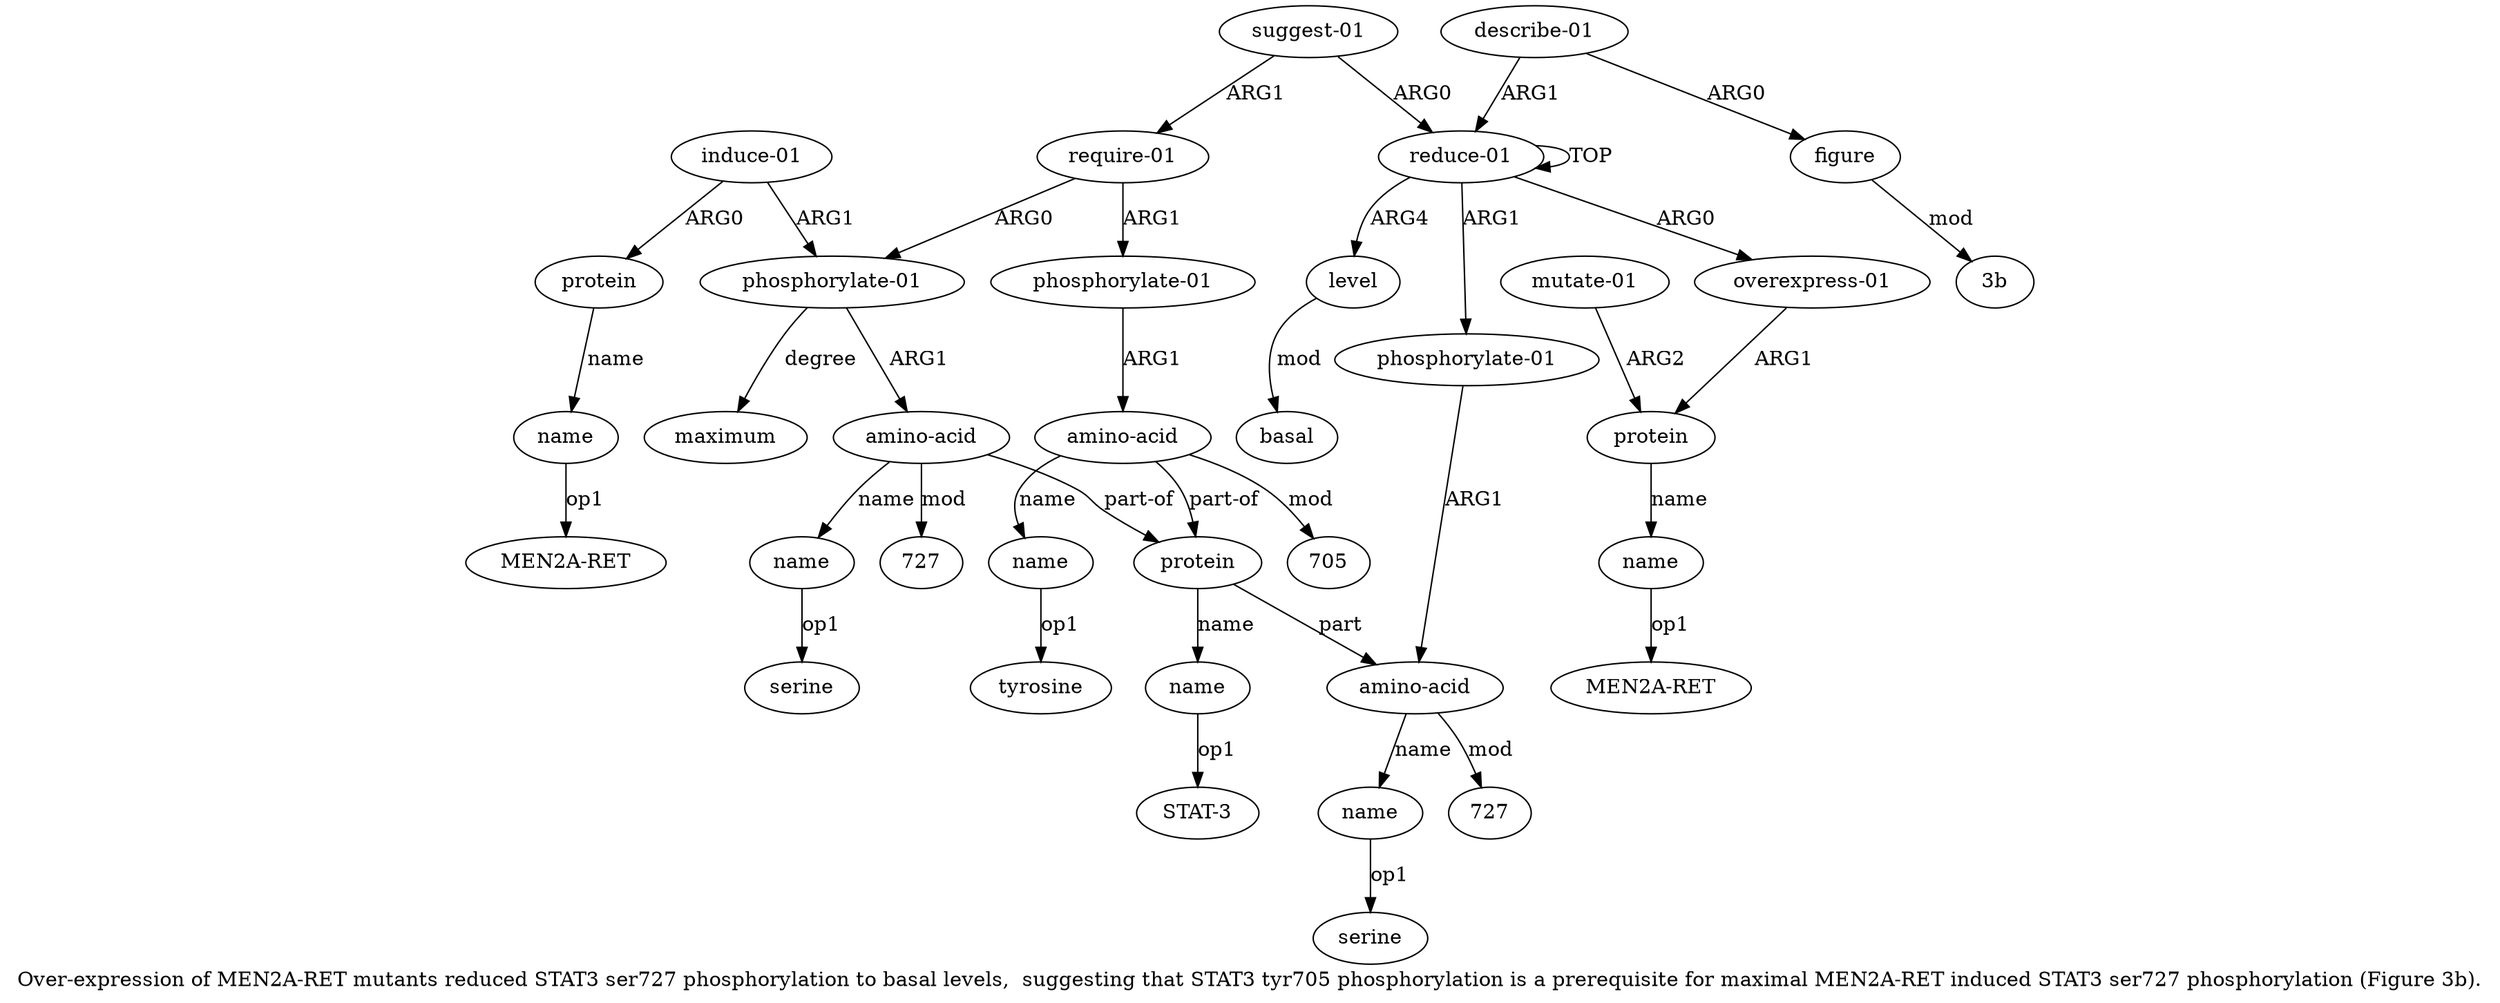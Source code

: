 digraph  {
	graph [label="Over-expression of MEN2A-RET mutants reduced STAT3 ser727 phosphorylation to basal levels,  suggesting that STAT3 tyr705 phosphorylation \
is a prerequisite for maximal MEN2A-RET induced STAT3 ser727 phosphorylation (Figure 3b)."];
	node [label="\N"];
	a20	 [color=black,
		gold_ind=20,
		gold_label=name,
		label=name,
		test_ind=20,
		test_label=name];
	"a20 MEN2A-RET"	 [color=black,
		gold_ind=-1,
		gold_label="MEN2A-RET",
		label="MEN2A-RET",
		test_ind=-1,
		test_label="MEN2A-RET"];
	a20 -> "a20 MEN2A-RET" [key=0,
	color=black,
	gold_label=op1,
	label=op1,
	test_label=op1];
a21 [color=black,
	gold_ind=21,
	gold_label="phosphorylate-01",
	label="phosphorylate-01",
	test_ind=21,
	test_label="phosphorylate-01"];
a22 [color=black,
	gold_ind=22,
	gold_label="amino-acid",
	label="amino-acid",
	test_ind=22,
	test_label="amino-acid"];
a21 -> a22 [key=0,
color=black,
gold_label=ARG1,
label=ARG1,
test_label=ARG1];
a23 [color=black,
gold_ind=23,
gold_label=name,
label=name,
test_ind=23,
test_label=name];
a22 -> a23 [key=0,
color=black,
gold_label=name,
label=name,
test_label=name];
"a22 705" [color=black,
gold_ind=-1,
gold_label=705,
label=705,
test_ind=-1,
test_label=705];
a22 -> "a22 705" [key=0,
color=black,
gold_label=mod,
label=mod,
test_label=mod];
a8 [color=black,
gold_ind=8,
gold_label=protein,
label=protein,
test_ind=8,
test_label=protein];
a22 -> a8 [key=0,
color=black,
gold_label="part-of",
label="part-of",
test_label="part-of"];
"a23 tyrosine" [color=black,
gold_ind=-1,
gold_label=tyrosine,
label=tyrosine,
test_ind=-1,
test_label=tyrosine];
a23 -> "a23 tyrosine" [key=0,
color=black,
gold_label=op1,
label=op1,
test_label=op1];
a24 [color=black,
gold_ind=24,
gold_label="describe-01",
label="describe-01",
test_ind=24,
test_label="describe-01"];
a25 [color=black,
gold_ind=25,
gold_label=figure,
label=figure,
test_ind=25,
test_label=figure];
a24 -> a25 [key=0,
color=black,
gold_label=ARG0,
label=ARG0,
test_label=ARG0];
a0 [color=black,
gold_ind=0,
gold_label="reduce-01",
label="reduce-01",
test_ind=0,
test_label="reduce-01"];
a24 -> a0 [key=0,
color=black,
gold_label=ARG1,
label=ARG1,
test_label=ARG1];
"a25 3b" [color=black,
gold_ind=-1,
gold_label="3b",
label="3b",
test_ind=-1,
test_label="3b"];
a25 -> "a25 3b" [key=0,
color=black,
gold_label=mod,
label=mod,
test_label=mod];
"a16 serine" [color=black,
gold_ind=-1,
gold_label=serine,
label=serine,
test_ind=-1,
test_label=serine];
"a7 serine" [color=black,
gold_ind=-1,
gold_label=serine,
label=serine,
test_ind=-1,
test_label=serine];
"a9 STAT-3" [color=black,
gold_ind=-1,
gold_label="STAT-3",
label="STAT-3",
test_ind=-1,
test_label="STAT-3"];
a15 [color=black,
gold_ind=15,
gold_label="amino-acid",
label="amino-acid",
test_ind=15,
test_label="amino-acid"];
a16 [color=black,
gold_ind=16,
gold_label=name,
label=name,
test_ind=16,
test_label=name];
a15 -> a16 [key=0,
color=black,
gold_label=name,
label=name,
test_label=name];
a15 -> a8 [key=0,
color=black,
gold_label="part-of",
label="part-of",
test_label="part-of"];
"a15 727" [color=black,
gold_ind=-1,
gold_label=727,
label=727,
test_ind=-1,
test_label=727];
a15 -> "a15 727" [key=0,
color=black,
gold_label=mod,
label=mod,
test_label=mod];
a14 [color=black,
gold_ind=14,
gold_label="phosphorylate-01",
label="phosphorylate-01",
test_ind=14,
test_label="phosphorylate-01"];
a14 -> a15 [key=0,
color=black,
gold_label=ARG1,
label=ARG1,
test_label=ARG1];
a17 [color=black,
gold_ind=17,
gold_label=maximum,
label=maximum,
test_ind=17,
test_label=maximum];
a14 -> a17 [key=0,
color=black,
gold_label=degree,
label=degree,
test_label=degree];
a16 -> "a16 serine" [key=0,
color=black,
gold_label=op1,
label=op1,
test_label=op1];
a11 [color=black,
gold_ind=11,
gold_label=basal,
label=basal,
test_ind=11,
test_label=basal];
a10 [color=black,
gold_ind=10,
gold_label=level,
label=level,
test_ind=10,
test_label=level];
a10 -> a11 [key=0,
color=black,
gold_label=mod,
label=mod,
test_label=mod];
a13 [color=black,
gold_ind=13,
gold_label="require-01",
label="require-01",
test_ind=13,
test_label="require-01"];
a13 -> a21 [key=0,
color=black,
gold_label=ARG1,
label=ARG1,
test_label=ARG1];
a13 -> a14 [key=0,
color=black,
gold_label=ARG0,
label=ARG0,
test_label=ARG0];
a12 [color=black,
gold_ind=12,
gold_label="suggest-01",
label="suggest-01",
test_ind=12,
test_label="suggest-01"];
a12 -> a13 [key=0,
color=black,
gold_label=ARG1,
label=ARG1,
test_label=ARG1];
a12 -> a0 [key=0,
color=black,
gold_label=ARG0,
label=ARG0,
test_label=ARG0];
a19 [color=black,
gold_ind=19,
gold_label=protein,
label=protein,
test_ind=19,
test_label=protein];
a19 -> a20 [key=0,
color=black,
gold_label=name,
label=name,
test_label=name];
a18 [color=black,
gold_ind=18,
gold_label="induce-01",
label="induce-01",
test_ind=18,
test_label="induce-01"];
a18 -> a14 [key=0,
color=black,
gold_label=ARG1,
label=ARG1,
test_label=ARG1];
a18 -> a19 [key=0,
color=black,
gold_label=ARG0,
label=ARG0,
test_label=ARG0];
a1 [color=black,
gold_ind=1,
gold_label="overexpress-01",
label="overexpress-01",
test_ind=1,
test_label="overexpress-01"];
a2 [color=black,
gold_ind=2,
gold_label=protein,
label=protein,
test_ind=2,
test_label=protein];
a1 -> a2 [key=0,
color=black,
gold_label=ARG1,
label=ARG1,
test_label=ARG1];
a0 -> a10 [key=0,
color=black,
gold_label=ARG4,
label=ARG4,
test_label=ARG4];
a0 -> a1 [key=0,
color=black,
gold_label=ARG0,
label=ARG0,
test_label=ARG0];
a0 -> a0 [key=0,
color=black,
gold_label=TOP,
label=TOP,
test_label=TOP];
a5 [color=black,
gold_ind=5,
gold_label="phosphorylate-01",
label="phosphorylate-01",
test_ind=5,
test_label="phosphorylate-01"];
a0 -> a5 [key=0,
color=black,
gold_label=ARG1,
label=ARG1,
test_label=ARG1];
a3 [color=black,
gold_ind=3,
gold_label=name,
label=name,
test_ind=3,
test_label=name];
"a3 MEN2A-RET" [color=black,
gold_ind=-1,
gold_label="MEN2A-RET",
label="MEN2A-RET",
test_ind=-1,
test_label="MEN2A-RET"];
a3 -> "a3 MEN2A-RET" [key=0,
color=black,
gold_label=op1,
label=op1,
test_label=op1];
a2 -> a3 [key=0,
color=black,
gold_label=name,
label=name,
test_label=name];
a6 [color=black,
gold_ind=6,
gold_label="amino-acid",
label="amino-acid",
test_ind=6,
test_label="amino-acid"];
a5 -> a6 [key=0,
color=black,
gold_label=ARG1,
label=ARG1,
test_label=ARG1];
a4 [color=black,
gold_ind=4,
gold_label="mutate-01",
label="mutate-01",
test_ind=4,
test_label="mutate-01"];
a4 -> a2 [key=0,
color=black,
gold_label=ARG2,
label=ARG2,
test_label=ARG2];
a7 [color=black,
gold_ind=7,
gold_label=name,
label=name,
test_ind=7,
test_label=name];
a7 -> "a7 serine" [key=0,
color=black,
gold_label=op1,
label=op1,
test_label=op1];
a6 -> a7 [key=0,
color=black,
gold_label=name,
label=name,
test_label=name];
"a6 727" [color=black,
gold_ind=-1,
gold_label=727,
label=727,
test_ind=-1,
test_label=727];
a6 -> "a6 727" [key=0,
color=black,
gold_label=mod,
label=mod,
test_label=mod];
a9 [color=black,
gold_ind=9,
gold_label=name,
label=name,
test_ind=9,
test_label=name];
a9 -> "a9 STAT-3" [key=0,
color=black,
gold_label=op1,
label=op1,
test_label=op1];
a8 -> a6 [key=0,
color=black,
gold_label=part,
label=part,
test_label=part];
a8 -> a9 [key=0,
color=black,
gold_label=name,
label=name,
test_label=name];
}
